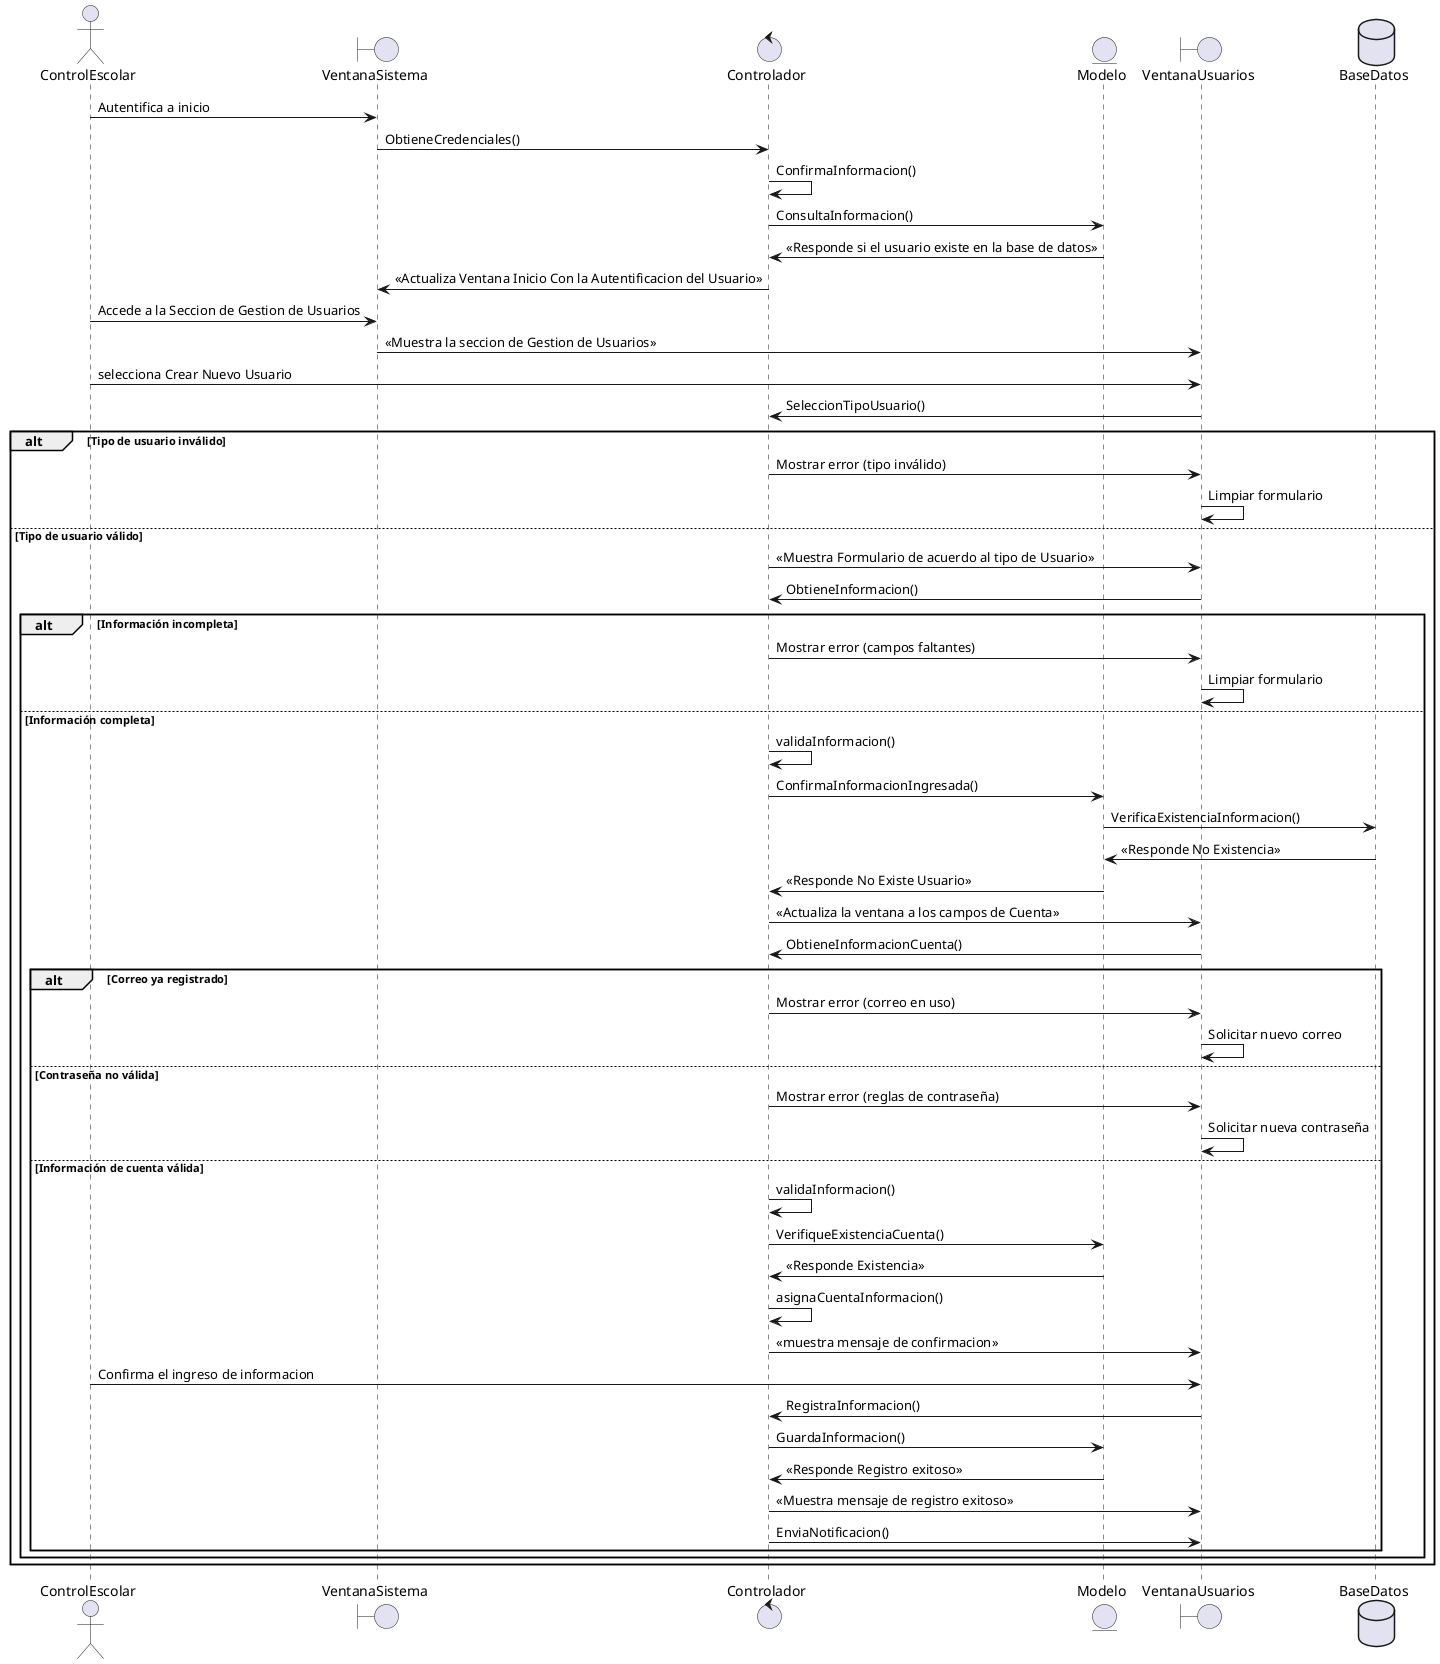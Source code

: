 @startuml Diagrama de Secuencia de Registro de Informacion de Nuevos Usuarios

actor ControlEscolar
boundary VentanaSistema
control Controlador
entity Modelo
boundary VentanaUsuarios
database BaseDatos

ControlEscolar -> VentanaSistema : Autentifica a inicio
VentanaSistema -> Controlador : ObtieneCredenciales()
Controlador -> Controlador : ConfirmaInformacion()
Controlador -> Modelo : ConsultaInformacion()
Modelo -> Controlador : <<Responde si el usuario existe en la base de datos>>
Controlador -> VentanaSistema : <<Actualiza Ventana Inicio Con la Autentificacion del Usuario>>

' Caso de uso: Registro de nuevo usuario
ControlEscolar -> VentanaSistema : Accede a la Seccion de Gestion de Usuarios
VentanaSistema -> VentanaUsuarios : <<Muestra la seccion de Gestion de Usuarios>>
ControlEscolar -> VentanaUsuarios : selecciona Crear Nuevo Usuario
VentanaUsuarios -> Controlador : SeleccionTipoUsuario()

alt Tipo de usuario inválido
    Controlador -> VentanaUsuarios : Mostrar error (tipo inválido)
    VentanaUsuarios -> VentanaUsuarios : Limpiar formulario
else Tipo de usuario válido
    Controlador -> VentanaUsuarios : <<Muestra Formulario de acuerdo al tipo de Usuario>>
    VentanaUsuarios -> Controlador : ObtieneInformacion()
    
    alt Información incompleta
        Controlador -> VentanaUsuarios : Mostrar error (campos faltantes)
        VentanaUsuarios -> VentanaUsuarios : Limpiar formulario
    else Información completa
        Controlador -> Controlador : validaInformacion()
        Controlador -> Modelo : ConfirmaInformacionIngresada()
        Modelo -> BaseDatos : VerificaExistenciaInformacion()
        BaseDatos -> Modelo : <<Responde No Existencia>>
        Modelo -> Controlador : <<Responde No Existe Usuario>>
        Controlador -> VentanaUsuarios : <<Actualiza la ventana a los campos de Cuenta>>
        VentanaUsuarios -> Controlador : ObtieneInformacionCuenta()
        
        alt Correo ya registrado
            Controlador -> VentanaUsuarios : Mostrar error (correo en uso)
            VentanaUsuarios -> VentanaUsuarios : Solicitar nuevo correo
        else Contraseña no válida
            Controlador -> VentanaUsuarios : Mostrar error (reglas de contraseña)
            VentanaUsuarios -> VentanaUsuarios : Solicitar nueva contraseña
        else Información de cuenta válida
            Controlador -> Controlador : validaInformacion()
            Controlador -> Modelo : VerifiqueExistenciaCuenta()
            Modelo -> Controlador : <<Responde Existencia>>
            Controlador -> Controlador : asignaCuentaInformacion()
            Controlador -> VentanaUsuarios : <<muestra mensaje de confirmacion>>
            ControlEscolar -> VentanaUsuarios : Confirma el ingreso de informacion
            VentanaUsuarios -> Controlador : RegistraInformacion()
            Controlador -> Modelo : GuardaInformacion()
            Modelo -> Controlador : <<Responde Registro exitoso>>
            Controlador -> VentanaUsuarios : <<Muestra mensaje de registro exitoso>>
            Controlador -> VentanaUsuarios : EnviaNotificacion()
        end
    end
end
@enduml